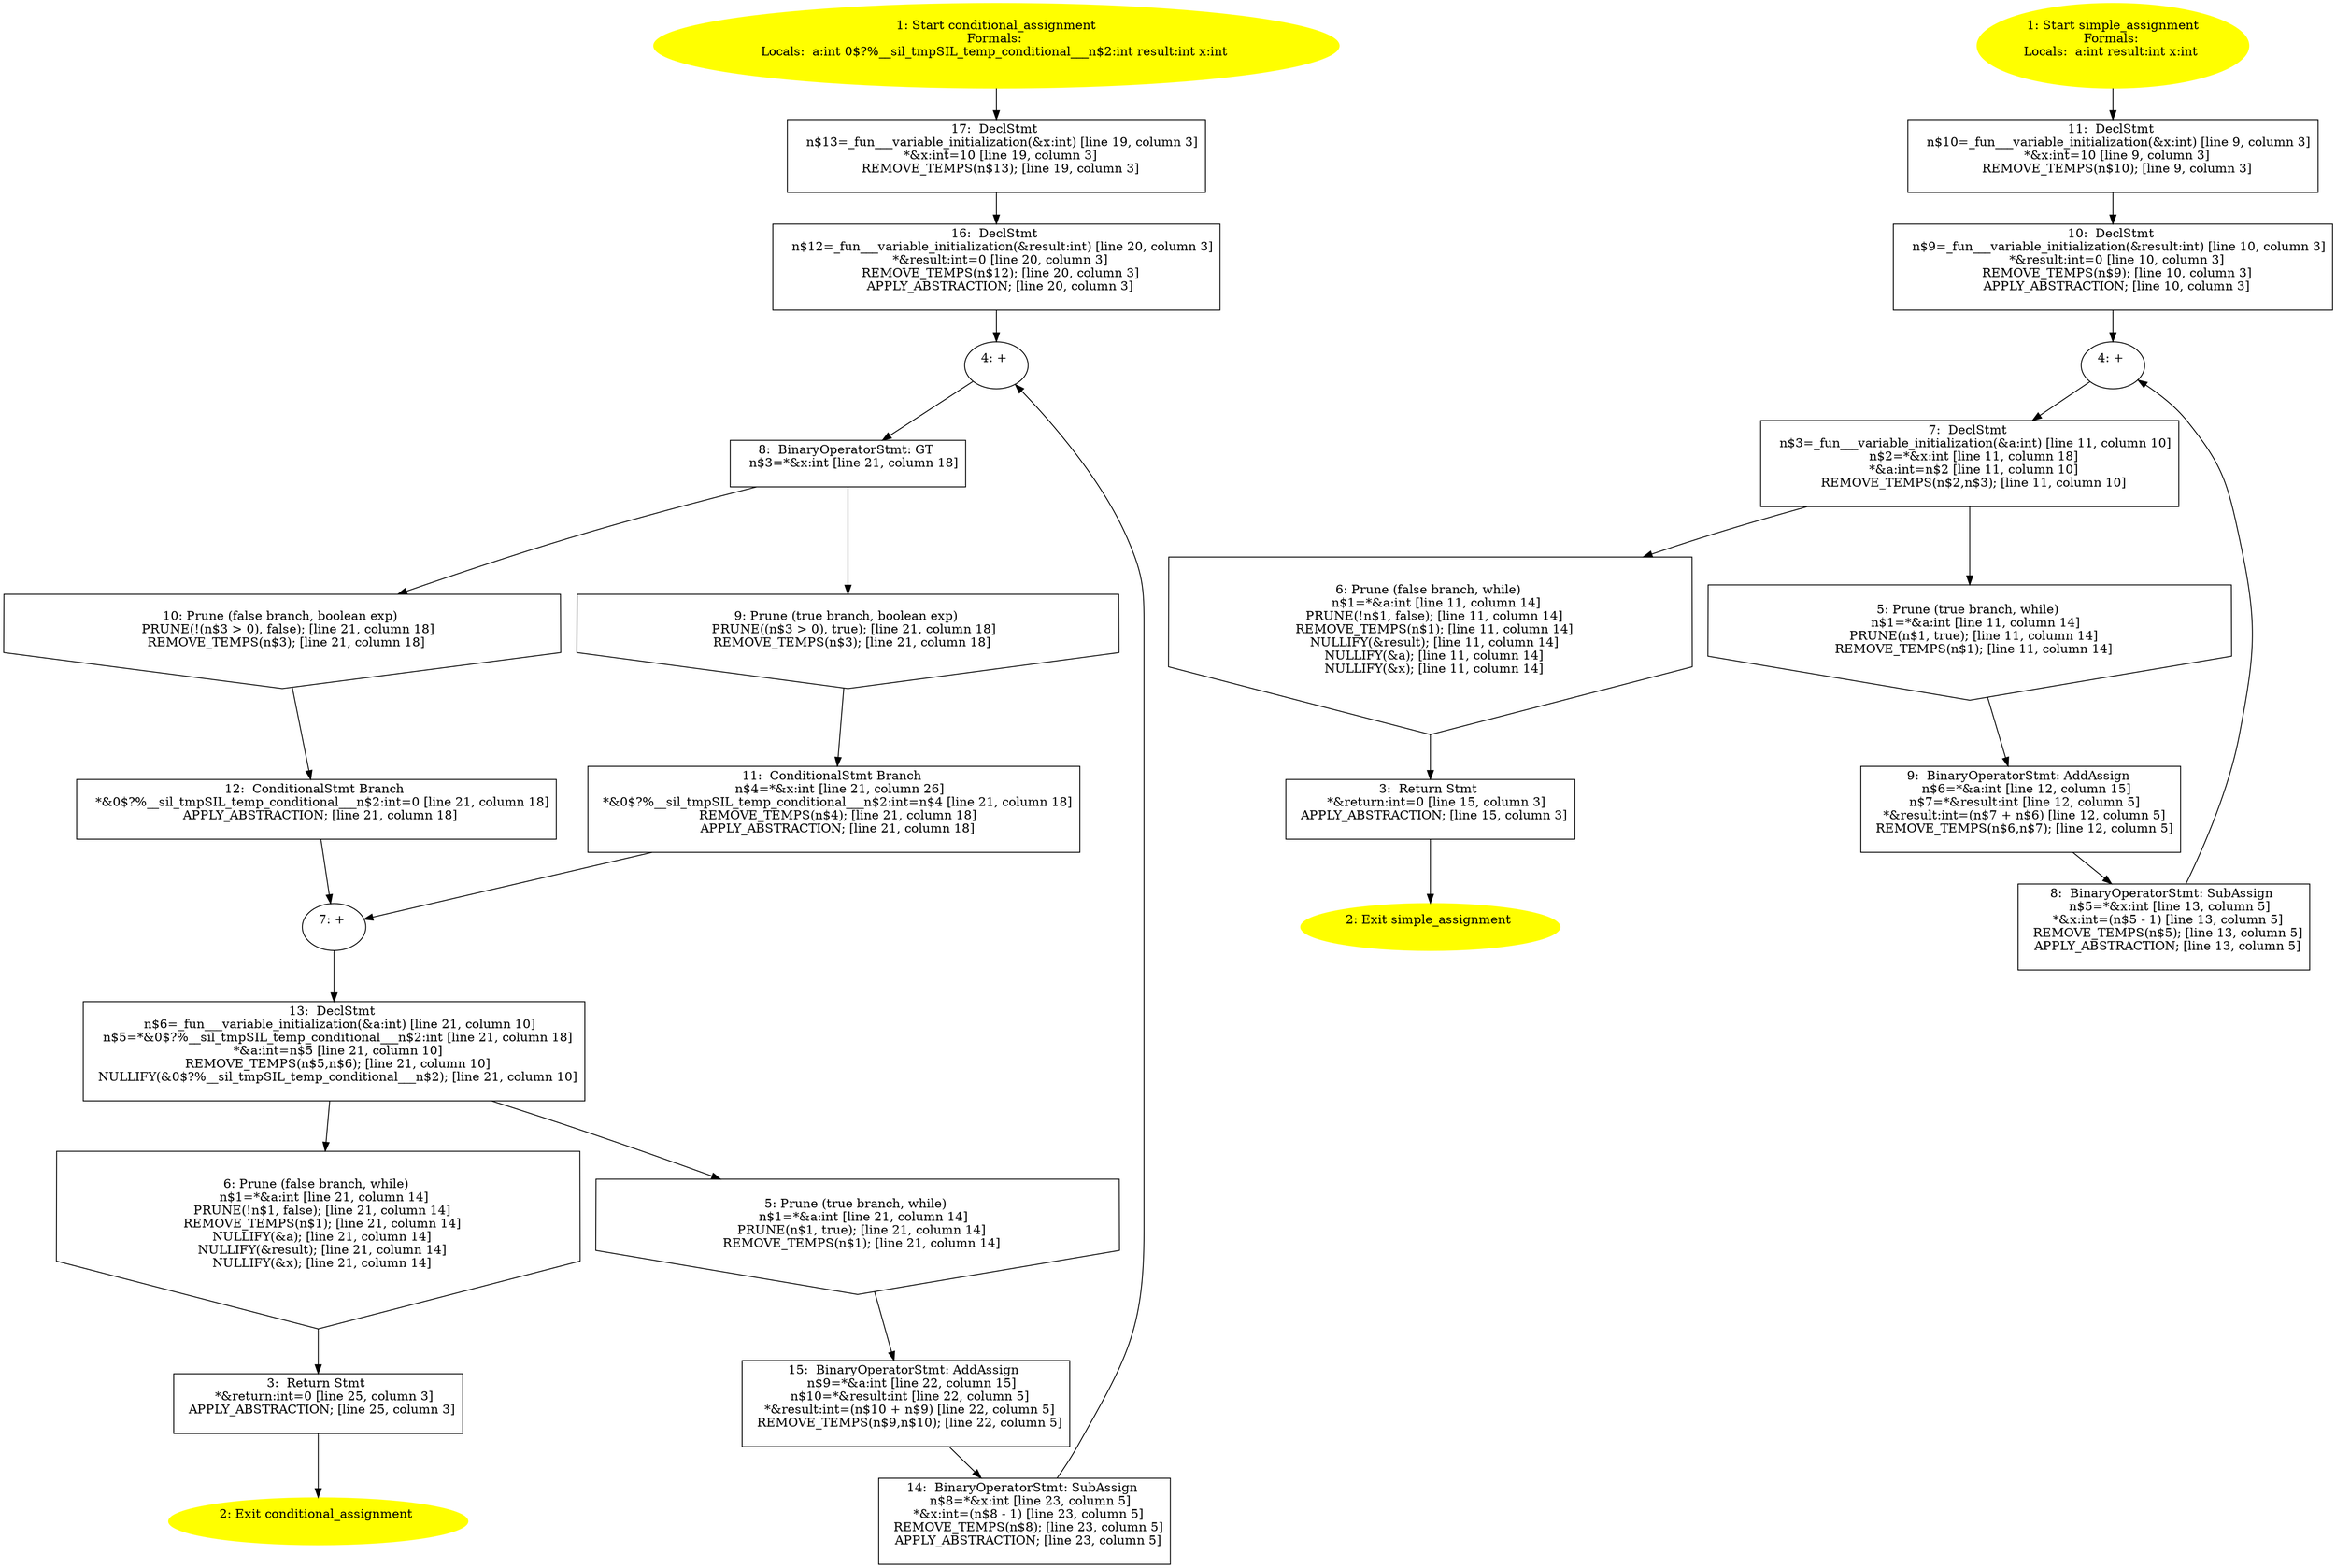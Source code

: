 /* @generated */
digraph cfg {
"conditional_assignment#8950169167588471442.be2d62cec5392b85b8d4d274664d86c5_1" [label="1: Start conditional_assignment\nFormals: \nLocals:  a:int 0$?%__sil_tmpSIL_temp_conditional___n$2:int result:int x:int \n  " color=yellow style=filled]
	

	 "conditional_assignment#8950169167588471442.be2d62cec5392b85b8d4d274664d86c5_1" -> "conditional_assignment#8950169167588471442.be2d62cec5392b85b8d4d274664d86c5_17" ;
"conditional_assignment#8950169167588471442.be2d62cec5392b85b8d4d274664d86c5_2" [label="2: Exit conditional_assignment \n  " color=yellow style=filled]
	

"conditional_assignment#8950169167588471442.be2d62cec5392b85b8d4d274664d86c5_3" [label="3:  Return Stmt \n   *&return:int=0 [line 25, column 3]\n  APPLY_ABSTRACTION; [line 25, column 3]\n " shape="box"]
	

	 "conditional_assignment#8950169167588471442.be2d62cec5392b85b8d4d274664d86c5_3" -> "conditional_assignment#8950169167588471442.be2d62cec5392b85b8d4d274664d86c5_2" ;
"conditional_assignment#8950169167588471442.be2d62cec5392b85b8d4d274664d86c5_4" [label="4: + \n  " ]
	

	 "conditional_assignment#8950169167588471442.be2d62cec5392b85b8d4d274664d86c5_4" -> "conditional_assignment#8950169167588471442.be2d62cec5392b85b8d4d274664d86c5_8" ;
"conditional_assignment#8950169167588471442.be2d62cec5392b85b8d4d274664d86c5_5" [label="5: Prune (true branch, while) \n   n$1=*&a:int [line 21, column 14]\n  PRUNE(n$1, true); [line 21, column 14]\n  REMOVE_TEMPS(n$1); [line 21, column 14]\n " shape="invhouse"]
	

	 "conditional_assignment#8950169167588471442.be2d62cec5392b85b8d4d274664d86c5_5" -> "conditional_assignment#8950169167588471442.be2d62cec5392b85b8d4d274664d86c5_15" ;
"conditional_assignment#8950169167588471442.be2d62cec5392b85b8d4d274664d86c5_6" [label="6: Prune (false branch, while) \n   n$1=*&a:int [line 21, column 14]\n  PRUNE(!n$1, false); [line 21, column 14]\n  REMOVE_TEMPS(n$1); [line 21, column 14]\n  NULLIFY(&a); [line 21, column 14]\n  NULLIFY(&result); [line 21, column 14]\n  NULLIFY(&x); [line 21, column 14]\n " shape="invhouse"]
	

	 "conditional_assignment#8950169167588471442.be2d62cec5392b85b8d4d274664d86c5_6" -> "conditional_assignment#8950169167588471442.be2d62cec5392b85b8d4d274664d86c5_3" ;
"conditional_assignment#8950169167588471442.be2d62cec5392b85b8d4d274664d86c5_7" [label="7: + \n  " ]
	

	 "conditional_assignment#8950169167588471442.be2d62cec5392b85b8d4d274664d86c5_7" -> "conditional_assignment#8950169167588471442.be2d62cec5392b85b8d4d274664d86c5_13" ;
"conditional_assignment#8950169167588471442.be2d62cec5392b85b8d4d274664d86c5_8" [label="8:  BinaryOperatorStmt: GT \n   n$3=*&x:int [line 21, column 18]\n " shape="box"]
	

	 "conditional_assignment#8950169167588471442.be2d62cec5392b85b8d4d274664d86c5_8" -> "conditional_assignment#8950169167588471442.be2d62cec5392b85b8d4d274664d86c5_9" ;
	 "conditional_assignment#8950169167588471442.be2d62cec5392b85b8d4d274664d86c5_8" -> "conditional_assignment#8950169167588471442.be2d62cec5392b85b8d4d274664d86c5_10" ;
"conditional_assignment#8950169167588471442.be2d62cec5392b85b8d4d274664d86c5_9" [label="9: Prune (true branch, boolean exp) \n   PRUNE((n$3 > 0), true); [line 21, column 18]\n  REMOVE_TEMPS(n$3); [line 21, column 18]\n " shape="invhouse"]
	

	 "conditional_assignment#8950169167588471442.be2d62cec5392b85b8d4d274664d86c5_9" -> "conditional_assignment#8950169167588471442.be2d62cec5392b85b8d4d274664d86c5_11" ;
"conditional_assignment#8950169167588471442.be2d62cec5392b85b8d4d274664d86c5_10" [label="10: Prune (false branch, boolean exp) \n   PRUNE(!(n$3 > 0), false); [line 21, column 18]\n  REMOVE_TEMPS(n$3); [line 21, column 18]\n " shape="invhouse"]
	

	 "conditional_assignment#8950169167588471442.be2d62cec5392b85b8d4d274664d86c5_10" -> "conditional_assignment#8950169167588471442.be2d62cec5392b85b8d4d274664d86c5_12" ;
"conditional_assignment#8950169167588471442.be2d62cec5392b85b8d4d274664d86c5_11" [label="11:  ConditionalStmt Branch \n   n$4=*&x:int [line 21, column 26]\n  *&0$?%__sil_tmpSIL_temp_conditional___n$2:int=n$4 [line 21, column 18]\n  REMOVE_TEMPS(n$4); [line 21, column 18]\n  APPLY_ABSTRACTION; [line 21, column 18]\n " shape="box"]
	

	 "conditional_assignment#8950169167588471442.be2d62cec5392b85b8d4d274664d86c5_11" -> "conditional_assignment#8950169167588471442.be2d62cec5392b85b8d4d274664d86c5_7" ;
"conditional_assignment#8950169167588471442.be2d62cec5392b85b8d4d274664d86c5_12" [label="12:  ConditionalStmt Branch \n   *&0$?%__sil_tmpSIL_temp_conditional___n$2:int=0 [line 21, column 18]\n  APPLY_ABSTRACTION; [line 21, column 18]\n " shape="box"]
	

	 "conditional_assignment#8950169167588471442.be2d62cec5392b85b8d4d274664d86c5_12" -> "conditional_assignment#8950169167588471442.be2d62cec5392b85b8d4d274664d86c5_7" ;
"conditional_assignment#8950169167588471442.be2d62cec5392b85b8d4d274664d86c5_13" [label="13:  DeclStmt \n   n$6=_fun___variable_initialization(&a:int) [line 21, column 10]\n  n$5=*&0$?%__sil_tmpSIL_temp_conditional___n$2:int [line 21, column 18]\n  *&a:int=n$5 [line 21, column 10]\n  REMOVE_TEMPS(n$5,n$6); [line 21, column 10]\n  NULLIFY(&0$?%__sil_tmpSIL_temp_conditional___n$2); [line 21, column 10]\n " shape="box"]
	

	 "conditional_assignment#8950169167588471442.be2d62cec5392b85b8d4d274664d86c5_13" -> "conditional_assignment#8950169167588471442.be2d62cec5392b85b8d4d274664d86c5_5" ;
	 "conditional_assignment#8950169167588471442.be2d62cec5392b85b8d4d274664d86c5_13" -> "conditional_assignment#8950169167588471442.be2d62cec5392b85b8d4d274664d86c5_6" ;
"conditional_assignment#8950169167588471442.be2d62cec5392b85b8d4d274664d86c5_14" [label="14:  BinaryOperatorStmt: SubAssign \n   n$8=*&x:int [line 23, column 5]\n  *&x:int=(n$8 - 1) [line 23, column 5]\n  REMOVE_TEMPS(n$8); [line 23, column 5]\n  APPLY_ABSTRACTION; [line 23, column 5]\n " shape="box"]
	

	 "conditional_assignment#8950169167588471442.be2d62cec5392b85b8d4d274664d86c5_14" -> "conditional_assignment#8950169167588471442.be2d62cec5392b85b8d4d274664d86c5_4" ;
"conditional_assignment#8950169167588471442.be2d62cec5392b85b8d4d274664d86c5_15" [label="15:  BinaryOperatorStmt: AddAssign \n   n$9=*&a:int [line 22, column 15]\n  n$10=*&result:int [line 22, column 5]\n  *&result:int=(n$10 + n$9) [line 22, column 5]\n  REMOVE_TEMPS(n$9,n$10); [line 22, column 5]\n " shape="box"]
	

	 "conditional_assignment#8950169167588471442.be2d62cec5392b85b8d4d274664d86c5_15" -> "conditional_assignment#8950169167588471442.be2d62cec5392b85b8d4d274664d86c5_14" ;
"conditional_assignment#8950169167588471442.be2d62cec5392b85b8d4d274664d86c5_16" [label="16:  DeclStmt \n   n$12=_fun___variable_initialization(&result:int) [line 20, column 3]\n  *&result:int=0 [line 20, column 3]\n  REMOVE_TEMPS(n$12); [line 20, column 3]\n  APPLY_ABSTRACTION; [line 20, column 3]\n " shape="box"]
	

	 "conditional_assignment#8950169167588471442.be2d62cec5392b85b8d4d274664d86c5_16" -> "conditional_assignment#8950169167588471442.be2d62cec5392b85b8d4d274664d86c5_4" ;
"conditional_assignment#8950169167588471442.be2d62cec5392b85b8d4d274664d86c5_17" [label="17:  DeclStmt \n   n$13=_fun___variable_initialization(&x:int) [line 19, column 3]\n  *&x:int=10 [line 19, column 3]\n  REMOVE_TEMPS(n$13); [line 19, column 3]\n " shape="box"]
	

	 "conditional_assignment#8950169167588471442.be2d62cec5392b85b8d4d274664d86c5_17" -> "conditional_assignment#8950169167588471442.be2d62cec5392b85b8d4d274664d86c5_16" ;
"simple_assignment#6454162814810356464.3b57619dd6c2d612798bc9ac9e7cf8ee_1" [label="1: Start simple_assignment\nFormals: \nLocals:  a:int result:int x:int \n  " color=yellow style=filled]
	

	 "simple_assignment#6454162814810356464.3b57619dd6c2d612798bc9ac9e7cf8ee_1" -> "simple_assignment#6454162814810356464.3b57619dd6c2d612798bc9ac9e7cf8ee_11" ;
"simple_assignment#6454162814810356464.3b57619dd6c2d612798bc9ac9e7cf8ee_2" [label="2: Exit simple_assignment \n  " color=yellow style=filled]
	

"simple_assignment#6454162814810356464.3b57619dd6c2d612798bc9ac9e7cf8ee_3" [label="3:  Return Stmt \n   *&return:int=0 [line 15, column 3]\n  APPLY_ABSTRACTION; [line 15, column 3]\n " shape="box"]
	

	 "simple_assignment#6454162814810356464.3b57619dd6c2d612798bc9ac9e7cf8ee_3" -> "simple_assignment#6454162814810356464.3b57619dd6c2d612798bc9ac9e7cf8ee_2" ;
"simple_assignment#6454162814810356464.3b57619dd6c2d612798bc9ac9e7cf8ee_4" [label="4: + \n  " ]
	

	 "simple_assignment#6454162814810356464.3b57619dd6c2d612798bc9ac9e7cf8ee_4" -> "simple_assignment#6454162814810356464.3b57619dd6c2d612798bc9ac9e7cf8ee_7" ;
"simple_assignment#6454162814810356464.3b57619dd6c2d612798bc9ac9e7cf8ee_5" [label="5: Prune (true branch, while) \n   n$1=*&a:int [line 11, column 14]\n  PRUNE(n$1, true); [line 11, column 14]\n  REMOVE_TEMPS(n$1); [line 11, column 14]\n " shape="invhouse"]
	

	 "simple_assignment#6454162814810356464.3b57619dd6c2d612798bc9ac9e7cf8ee_5" -> "simple_assignment#6454162814810356464.3b57619dd6c2d612798bc9ac9e7cf8ee_9" ;
"simple_assignment#6454162814810356464.3b57619dd6c2d612798bc9ac9e7cf8ee_6" [label="6: Prune (false branch, while) \n   n$1=*&a:int [line 11, column 14]\n  PRUNE(!n$1, false); [line 11, column 14]\n  REMOVE_TEMPS(n$1); [line 11, column 14]\n  NULLIFY(&result); [line 11, column 14]\n  NULLIFY(&a); [line 11, column 14]\n  NULLIFY(&x); [line 11, column 14]\n " shape="invhouse"]
	

	 "simple_assignment#6454162814810356464.3b57619dd6c2d612798bc9ac9e7cf8ee_6" -> "simple_assignment#6454162814810356464.3b57619dd6c2d612798bc9ac9e7cf8ee_3" ;
"simple_assignment#6454162814810356464.3b57619dd6c2d612798bc9ac9e7cf8ee_7" [label="7:  DeclStmt \n   n$3=_fun___variable_initialization(&a:int) [line 11, column 10]\n  n$2=*&x:int [line 11, column 18]\n  *&a:int=n$2 [line 11, column 10]\n  REMOVE_TEMPS(n$2,n$3); [line 11, column 10]\n " shape="box"]
	

	 "simple_assignment#6454162814810356464.3b57619dd6c2d612798bc9ac9e7cf8ee_7" -> "simple_assignment#6454162814810356464.3b57619dd6c2d612798bc9ac9e7cf8ee_5" ;
	 "simple_assignment#6454162814810356464.3b57619dd6c2d612798bc9ac9e7cf8ee_7" -> "simple_assignment#6454162814810356464.3b57619dd6c2d612798bc9ac9e7cf8ee_6" ;
"simple_assignment#6454162814810356464.3b57619dd6c2d612798bc9ac9e7cf8ee_8" [label="8:  BinaryOperatorStmt: SubAssign \n   n$5=*&x:int [line 13, column 5]\n  *&x:int=(n$5 - 1) [line 13, column 5]\n  REMOVE_TEMPS(n$5); [line 13, column 5]\n  APPLY_ABSTRACTION; [line 13, column 5]\n " shape="box"]
	

	 "simple_assignment#6454162814810356464.3b57619dd6c2d612798bc9ac9e7cf8ee_8" -> "simple_assignment#6454162814810356464.3b57619dd6c2d612798bc9ac9e7cf8ee_4" ;
"simple_assignment#6454162814810356464.3b57619dd6c2d612798bc9ac9e7cf8ee_9" [label="9:  BinaryOperatorStmt: AddAssign \n   n$6=*&a:int [line 12, column 15]\n  n$7=*&result:int [line 12, column 5]\n  *&result:int=(n$7 + n$6) [line 12, column 5]\n  REMOVE_TEMPS(n$6,n$7); [line 12, column 5]\n " shape="box"]
	

	 "simple_assignment#6454162814810356464.3b57619dd6c2d612798bc9ac9e7cf8ee_9" -> "simple_assignment#6454162814810356464.3b57619dd6c2d612798bc9ac9e7cf8ee_8" ;
"simple_assignment#6454162814810356464.3b57619dd6c2d612798bc9ac9e7cf8ee_10" [label="10:  DeclStmt \n   n$9=_fun___variable_initialization(&result:int) [line 10, column 3]\n  *&result:int=0 [line 10, column 3]\n  REMOVE_TEMPS(n$9); [line 10, column 3]\n  APPLY_ABSTRACTION; [line 10, column 3]\n " shape="box"]
	

	 "simple_assignment#6454162814810356464.3b57619dd6c2d612798bc9ac9e7cf8ee_10" -> "simple_assignment#6454162814810356464.3b57619dd6c2d612798bc9ac9e7cf8ee_4" ;
"simple_assignment#6454162814810356464.3b57619dd6c2d612798bc9ac9e7cf8ee_11" [label="11:  DeclStmt \n   n$10=_fun___variable_initialization(&x:int) [line 9, column 3]\n  *&x:int=10 [line 9, column 3]\n  REMOVE_TEMPS(n$10); [line 9, column 3]\n " shape="box"]
	

	 "simple_assignment#6454162814810356464.3b57619dd6c2d612798bc9ac9e7cf8ee_11" -> "simple_assignment#6454162814810356464.3b57619dd6c2d612798bc9ac9e7cf8ee_10" ;
}
